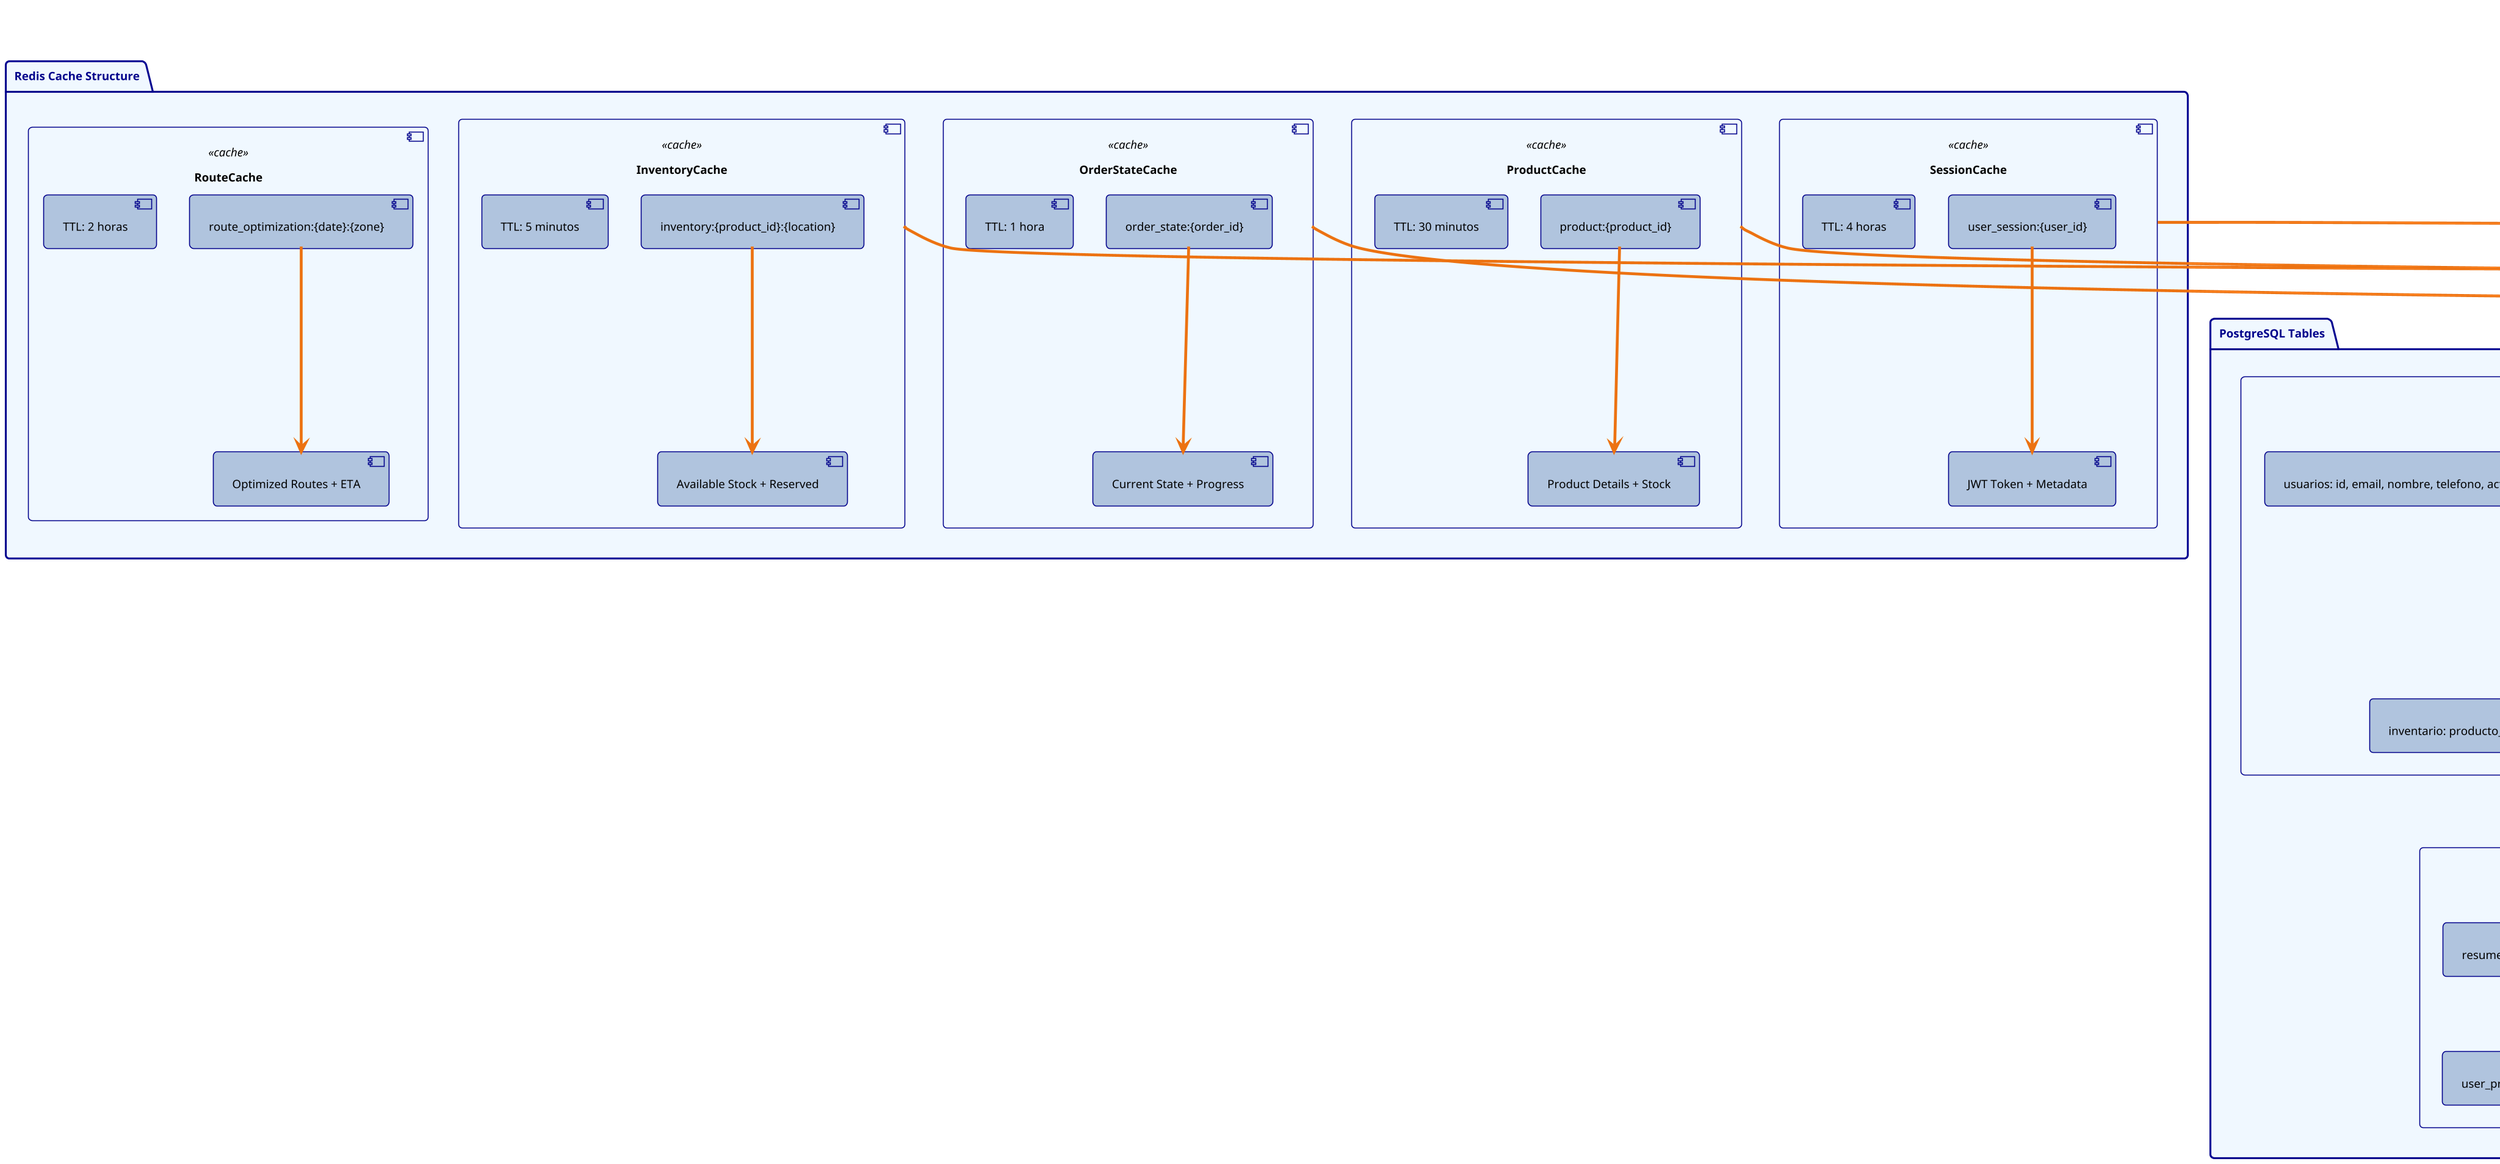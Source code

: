 @startuml ModeloEstructurasDatos
!theme aws-orange
skinparam backgroundColor transparent
skinparam maxMessageSize 300
skinparam dpi 150
skinparam shadowing false

' Configuración de colores para componentes
skinparam component {
    BackgroundColor LightSteelBlue
    BorderColor DarkBlue
    FontColor Black
}
skinparam package {
    BackgroundColor AliceBlue
    BorderColor DarkBlue
    FontColor DarkBlue
}
skinparam note {
    BackgroundColor LightYellow
    BorderColor Orange
    FontColor Black
}

title Modelo de Estructuras de Datos

package "Redis Cache Structure" {
    component "SessionCache" <<cache>> {
        [user_session:{user_id}] --> [JWT Token + Metadata]
        [TTL: 4 horas]
    }
    
    component "ProductCache" <<cache>> {
        [product:{product_id}] --> [Product Details + Stock]
        [TTL: 30 minutos]
    }
    
    component "OrderStateCache" <<cache>> {
        [order_state:{order_id}] --> [Current State + Progress]
        [TTL: 1 hora]
    }
    
    component "InventoryCache" <<cache>> {
        [inventory:{product_id}:{location}] --> [Available Stock + Reserved]
        [TTL: 5 minutos]
    }
    
    component "RouteCache" <<cache>> {
        [route_optimization:{date}:{zone}] --> [Optimized Routes + ETA]
        [TTL: 2 horas]
    }
}

package "PostgreSQL Tables" {
    component "MainTables" <<database>> {
        [usuarios: id, email, nombre, telefono, activo]
        [productos: id, nombre, descripcion, precio, categoria_id]
        [pedidos: id, usuario_id, estado, total, created_at]
        [inventario: producto_id, ubicacion_id, stock_disponible]
        [proveedores: id, codigo, nombre, contacto]
    }
    
    component "AuditTables" <<database>> {
        [eventos_pedidos: id, pedido_id, evento_tipo, datos_evento, timestamp]
        [inventario_movimientos: id, producto_id, tipo_movimiento, cantidad, timestamp]
        [sesiones_usuario: id, usuario_id, token_hash, expires_at, created_at]
        [audit_logs: id, tabla, accion, usuario_id, datos_anteriores, timestamp]
    }
    
    component "ReadModels" <<database>> {
        [resumen_ventas: fecha, usuario_id, total_ventas, cantidad_pedidos]
        [stock_alerts: producto_id, ubicacion_id, stock_actual, stock_minimo]
        [user_profiles: usuario_id, ultima_compra, total_gastado, preferencias]
        [route_history: fecha, zona, ruta_optimizada, tiempo_total]
    }
}

package "PostgreSQL Indexes" {
    component "PrimaryIndexes" <<index>> {
        [usuarios_pkey: btree(id)]
        [productos_pkey: btree(id)]
        [pedidos_pkey: btree(id)]
        [inventario_pkey: btree(producto_id, ubicacion_id)]
    }
    
    component "SearchIndexes" <<index>> {
        [productos_search: gin(to_tsvector(nombre || descripcion))]
        [usuarios_email: unique btree(email)]
        [pedidos_usuario: btree(usuario_id, created_at)]
        [eventos_pedido: btree(pedido_id, timestamp)]
    }
    
    component "PerformanceIndexes" <<index>> {
        [pedidos_estado_fecha: btree(estado, created_at)]
        [inventario_stock_bajo: btree(stock_disponible) WHERE stock_disponible < 10]
        [audit_logs_timestamp: btree(timestamp, tabla)]
        [sesiones_expires: btree(expires_at) WHERE expires_at > NOW()]
    }
}

package "S3 Document Structure" {
    component "DocumentBuckets" <<s3-bucket>> {
        [medisupply-documents-prod]
        [medisupply-images-prod]
        [medisupply-reports-prod]
        [medisupply-backups-prod]
    }
    
    component "DocumentStructure" <<s3-structure>> {
        [/documents/invoices/{year}/{month}/]
        [/images/products/{category}/]
        [/images/users/avatars/]
        [/reports/{type}/{year}/{month}/]
        [/backups/database/{date}/]
    }
    
    component "FileTypes" <<s3-content>> {
        [Invoices: PDF files with metadata]
        [Product Images: WebP optimized]
        [User Avatars: WebP 150x150]
        [Reports: PDF and Excel formats]
        [Backups: Compressed PostgreSQL dumps]
    }
}

' Relaciones entre estructuras
SessionCache --> MainTables : "Validates user sessions"
ProductCache --> SearchIndexes : "Queries product data"
OrderStateCache --> AuditTables : "Reads order events"
InventoryCache --> PerformanceIndexes : "Updates stock data"

MainTables --> ReadModels : "Generates summary data"
AuditTables --> ReadModels : "Historical analysis"

DocumentBuckets --> DocumentStructure : "Organized storage"
FileTypes --> DocumentStructure : "Content types"

@enduml